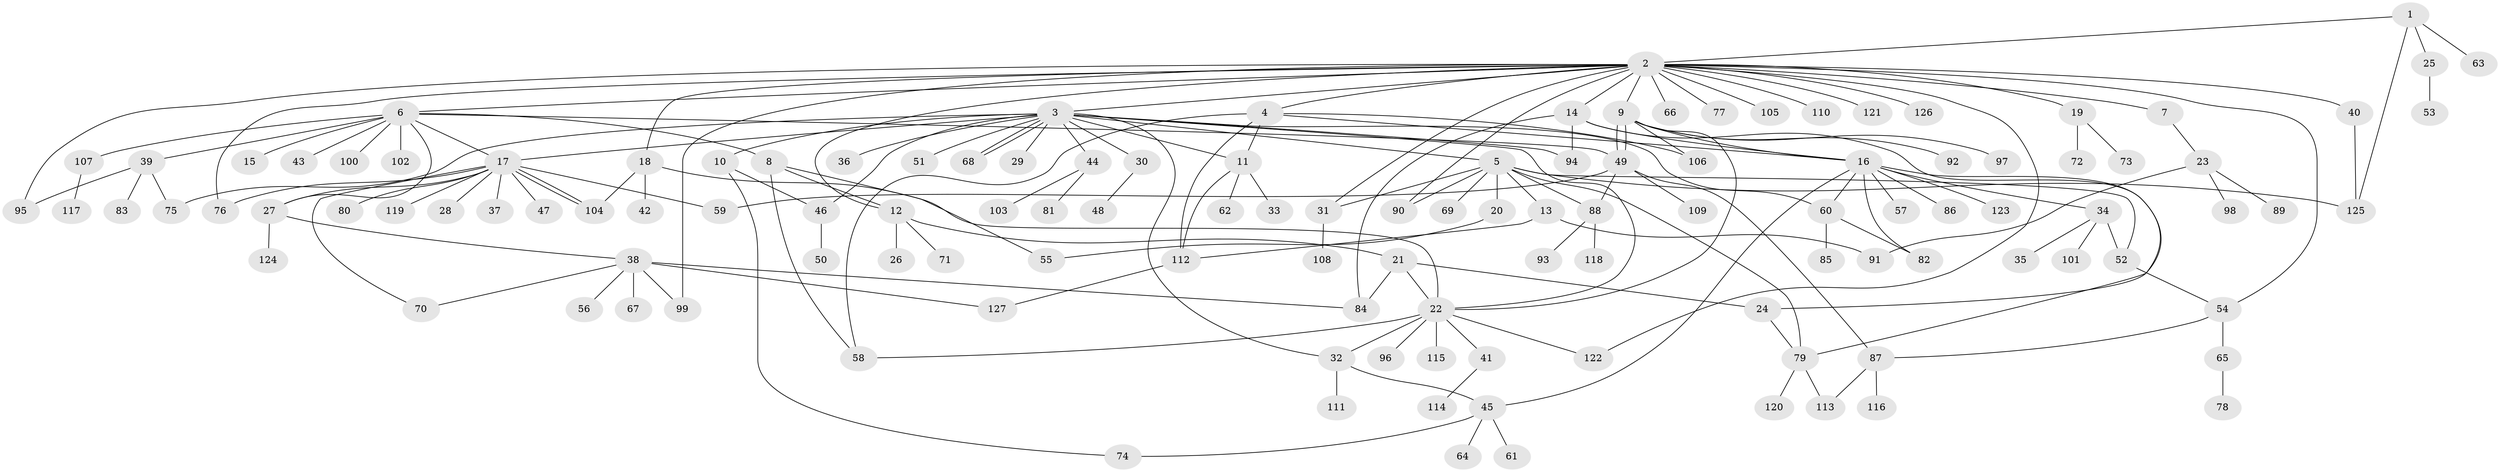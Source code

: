 // coarse degree distribution, {25: 0.015873015873015872, 23: 0.015873015873015872, 6: 0.015873015873015872, 2: 0.12698412698412698, 4: 0.09523809523809523, 7: 0.015873015873015872, 10: 0.031746031746031744, 9: 0.015873015873015872, 1: 0.5555555555555556, 5: 0.031746031746031744, 3: 0.07936507936507936}
// Generated by graph-tools (version 1.1) at 2025/18/03/04/25 18:18:19]
// undirected, 127 vertices, 176 edges
graph export_dot {
graph [start="1"]
  node [color=gray90,style=filled];
  1;
  2;
  3;
  4;
  5;
  6;
  7;
  8;
  9;
  10;
  11;
  12;
  13;
  14;
  15;
  16;
  17;
  18;
  19;
  20;
  21;
  22;
  23;
  24;
  25;
  26;
  27;
  28;
  29;
  30;
  31;
  32;
  33;
  34;
  35;
  36;
  37;
  38;
  39;
  40;
  41;
  42;
  43;
  44;
  45;
  46;
  47;
  48;
  49;
  50;
  51;
  52;
  53;
  54;
  55;
  56;
  57;
  58;
  59;
  60;
  61;
  62;
  63;
  64;
  65;
  66;
  67;
  68;
  69;
  70;
  71;
  72;
  73;
  74;
  75;
  76;
  77;
  78;
  79;
  80;
  81;
  82;
  83;
  84;
  85;
  86;
  87;
  88;
  89;
  90;
  91;
  92;
  93;
  94;
  95;
  96;
  97;
  98;
  99;
  100;
  101;
  102;
  103;
  104;
  105;
  106;
  107;
  108;
  109;
  110;
  111;
  112;
  113;
  114;
  115;
  116;
  117;
  118;
  119;
  120;
  121;
  122;
  123;
  124;
  125;
  126;
  127;
  1 -- 2;
  1 -- 25;
  1 -- 63;
  1 -- 125;
  2 -- 3;
  2 -- 4;
  2 -- 6;
  2 -- 7;
  2 -- 9;
  2 -- 12;
  2 -- 14;
  2 -- 18;
  2 -- 19;
  2 -- 31;
  2 -- 40;
  2 -- 54;
  2 -- 66;
  2 -- 76;
  2 -- 77;
  2 -- 90;
  2 -- 95;
  2 -- 99;
  2 -- 105;
  2 -- 110;
  2 -- 121;
  2 -- 122;
  2 -- 126;
  3 -- 5;
  3 -- 10;
  3 -- 11;
  3 -- 17;
  3 -- 22;
  3 -- 29;
  3 -- 30;
  3 -- 32;
  3 -- 36;
  3 -- 44;
  3 -- 46;
  3 -- 51;
  3 -- 60;
  3 -- 68;
  3 -- 68;
  3 -- 75;
  3 -- 94;
  4 -- 11;
  4 -- 16;
  4 -- 58;
  4 -- 106;
  4 -- 112;
  5 -- 13;
  5 -- 20;
  5 -- 31;
  5 -- 52;
  5 -- 69;
  5 -- 79;
  5 -- 88;
  5 -- 90;
  5 -- 125;
  6 -- 8;
  6 -- 15;
  6 -- 17;
  6 -- 27;
  6 -- 39;
  6 -- 43;
  6 -- 49;
  6 -- 100;
  6 -- 102;
  6 -- 107;
  7 -- 23;
  8 -- 12;
  8 -- 55;
  8 -- 58;
  9 -- 16;
  9 -- 22;
  9 -- 49;
  9 -- 49;
  9 -- 92;
  9 -- 97;
  9 -- 106;
  10 -- 46;
  10 -- 74;
  11 -- 33;
  11 -- 62;
  11 -- 112;
  12 -- 21;
  12 -- 26;
  12 -- 71;
  13 -- 91;
  13 -- 112;
  14 -- 16;
  14 -- 24;
  14 -- 84;
  14 -- 94;
  16 -- 34;
  16 -- 45;
  16 -- 57;
  16 -- 60;
  16 -- 79;
  16 -- 82;
  16 -- 86;
  16 -- 123;
  17 -- 27;
  17 -- 28;
  17 -- 37;
  17 -- 47;
  17 -- 59;
  17 -- 70;
  17 -- 76;
  17 -- 80;
  17 -- 104;
  17 -- 104;
  17 -- 119;
  18 -- 22;
  18 -- 42;
  18 -- 104;
  19 -- 72;
  19 -- 73;
  20 -- 55;
  21 -- 22;
  21 -- 24;
  21 -- 84;
  22 -- 32;
  22 -- 41;
  22 -- 58;
  22 -- 96;
  22 -- 115;
  22 -- 122;
  23 -- 89;
  23 -- 91;
  23 -- 98;
  24 -- 79;
  25 -- 53;
  27 -- 38;
  27 -- 124;
  30 -- 48;
  31 -- 108;
  32 -- 45;
  32 -- 111;
  34 -- 35;
  34 -- 52;
  34 -- 101;
  38 -- 56;
  38 -- 67;
  38 -- 70;
  38 -- 84;
  38 -- 99;
  38 -- 127;
  39 -- 75;
  39 -- 83;
  39 -- 95;
  40 -- 125;
  41 -- 114;
  44 -- 81;
  44 -- 103;
  45 -- 61;
  45 -- 64;
  45 -- 74;
  46 -- 50;
  49 -- 59;
  49 -- 87;
  49 -- 88;
  49 -- 109;
  52 -- 54;
  54 -- 65;
  54 -- 87;
  60 -- 82;
  60 -- 85;
  65 -- 78;
  79 -- 113;
  79 -- 120;
  87 -- 113;
  87 -- 116;
  88 -- 93;
  88 -- 118;
  107 -- 117;
  112 -- 127;
}
